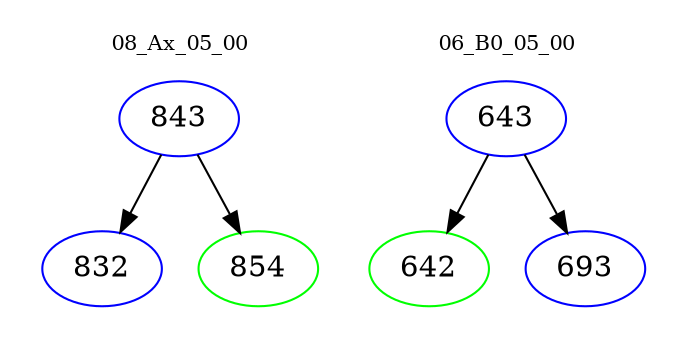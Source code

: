 digraph{
subgraph cluster_0 {
color = white
label = "08_Ax_05_00";
fontsize=10;
T0_843 [label="843", color="blue"]
T0_843 -> T0_832 [color="black"]
T0_832 [label="832", color="blue"]
T0_843 -> T0_854 [color="black"]
T0_854 [label="854", color="green"]
}
subgraph cluster_1 {
color = white
label = "06_B0_05_00";
fontsize=10;
T1_643 [label="643", color="blue"]
T1_643 -> T1_642 [color="black"]
T1_642 [label="642", color="green"]
T1_643 -> T1_693 [color="black"]
T1_693 [label="693", color="blue"]
}
}
